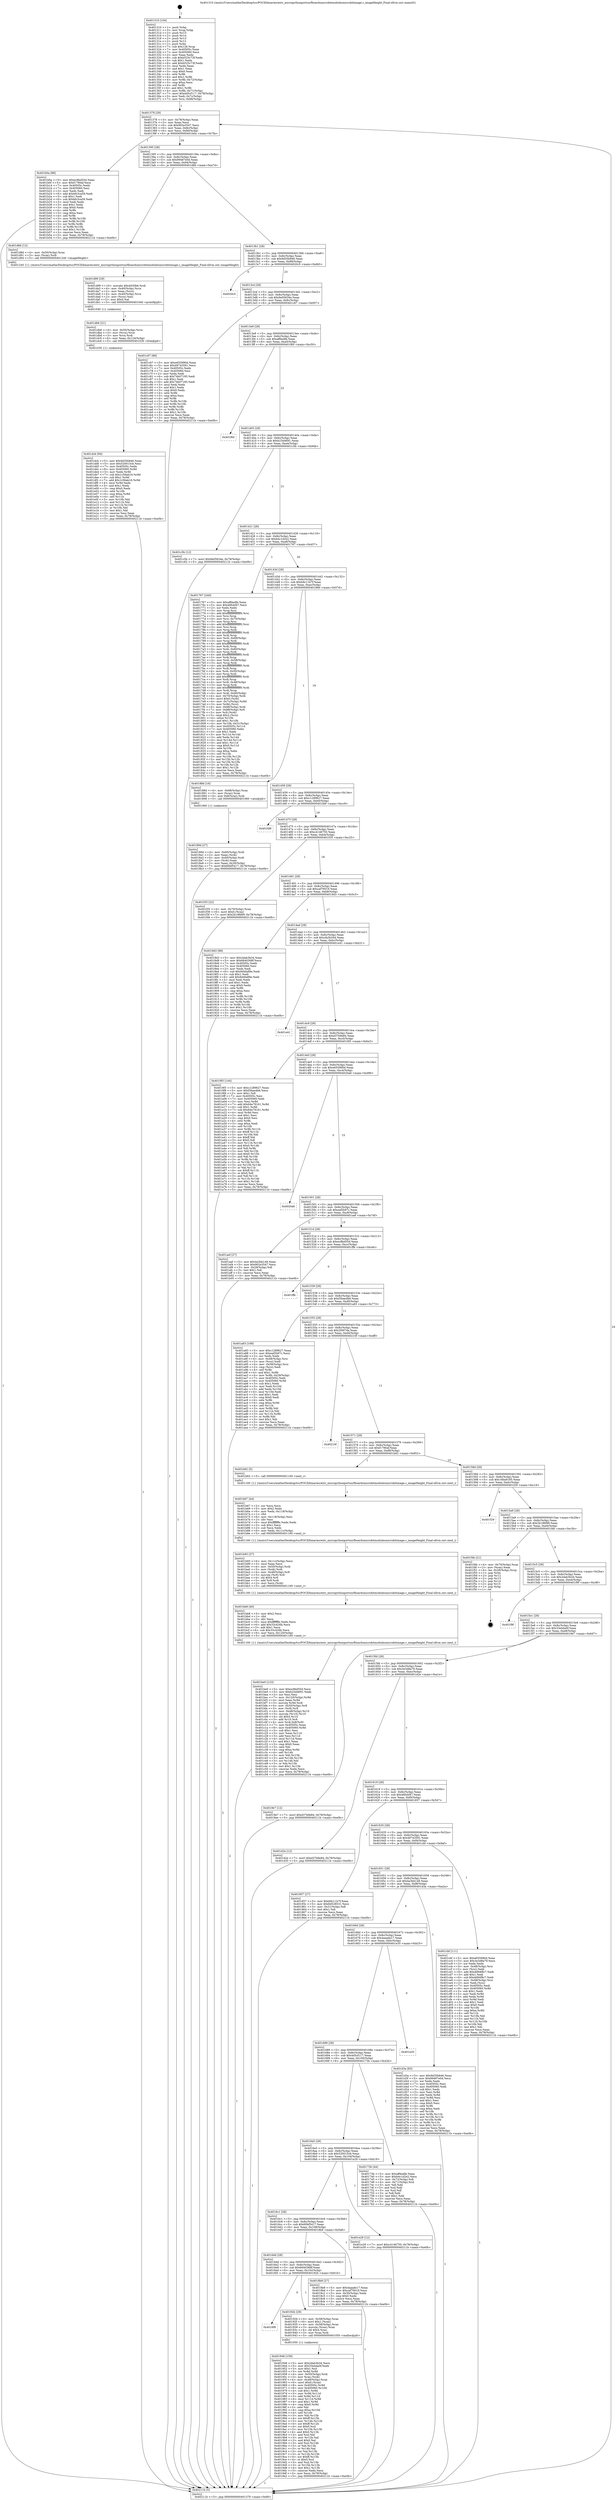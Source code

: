 digraph "0x401310" {
  label = "0x401310 (/mnt/c/Users/mathe/Desktop/tcc/POCII/binaries/extr_micropythonportsnrfboardsmicrobitmodulesmicrobitimage.c_imageHeight_Final-ollvm.out::main(0))"
  labelloc = "t"
  node[shape=record]

  Entry [label="",width=0.3,height=0.3,shape=circle,fillcolor=black,style=filled]
  "0x401378" [label="{
     0x401378 [29]\l
     | [instrs]\l
     &nbsp;&nbsp;0x401378 \<+3\>: mov -0x78(%rbp),%eax\l
     &nbsp;&nbsp;0x40137b \<+2\>: mov %eax,%ecx\l
     &nbsp;&nbsp;0x40137d \<+6\>: sub $0x902e3547,%ecx\l
     &nbsp;&nbsp;0x401383 \<+6\>: mov %eax,-0x8c(%rbp)\l
     &nbsp;&nbsp;0x401389 \<+6\>: mov %ecx,-0x90(%rbp)\l
     &nbsp;&nbsp;0x40138f \<+6\>: je 0000000000401b0a \<main+0x7fa\>\l
  }"]
  "0x401b0a" [label="{
     0x401b0a [88]\l
     | [instrs]\l
     &nbsp;&nbsp;0x401b0a \<+5\>: mov $0xec8bd55d,%eax\l
     &nbsp;&nbsp;0x401b0f \<+5\>: mov $0xf1790af,%ecx\l
     &nbsp;&nbsp;0x401b14 \<+7\>: mov 0x40505c,%edx\l
     &nbsp;&nbsp;0x401b1b \<+7\>: mov 0x405060,%esi\l
     &nbsp;&nbsp;0x401b22 \<+2\>: mov %edx,%edi\l
     &nbsp;&nbsp;0x401b24 \<+6\>: add $0xbfc3ca59,%edi\l
     &nbsp;&nbsp;0x401b2a \<+3\>: sub $0x1,%edi\l
     &nbsp;&nbsp;0x401b2d \<+6\>: sub $0xbfc3ca59,%edi\l
     &nbsp;&nbsp;0x401b33 \<+3\>: imul %edi,%edx\l
     &nbsp;&nbsp;0x401b36 \<+3\>: and $0x1,%edx\l
     &nbsp;&nbsp;0x401b39 \<+3\>: cmp $0x0,%edx\l
     &nbsp;&nbsp;0x401b3c \<+4\>: sete %r8b\l
     &nbsp;&nbsp;0x401b40 \<+3\>: cmp $0xa,%esi\l
     &nbsp;&nbsp;0x401b43 \<+4\>: setl %r9b\l
     &nbsp;&nbsp;0x401b47 \<+3\>: mov %r8b,%r10b\l
     &nbsp;&nbsp;0x401b4a \<+3\>: and %r9b,%r10b\l
     &nbsp;&nbsp;0x401b4d \<+3\>: xor %r9b,%r8b\l
     &nbsp;&nbsp;0x401b50 \<+3\>: or %r8b,%r10b\l
     &nbsp;&nbsp;0x401b53 \<+4\>: test $0x1,%r10b\l
     &nbsp;&nbsp;0x401b57 \<+3\>: cmovne %ecx,%eax\l
     &nbsp;&nbsp;0x401b5a \<+3\>: mov %eax,-0x78(%rbp)\l
     &nbsp;&nbsp;0x401b5d \<+5\>: jmp 000000000040211b \<main+0xe0b\>\l
  }"]
  "0x401395" [label="{
     0x401395 [28]\l
     | [instrs]\l
     &nbsp;&nbsp;0x401395 \<+5\>: jmp 000000000040139a \<main+0x8a\>\l
     &nbsp;&nbsp;0x40139a \<+6\>: mov -0x8c(%rbp),%eax\l
     &nbsp;&nbsp;0x4013a0 \<+5\>: sub $0x99487e0d,%eax\l
     &nbsp;&nbsp;0x4013a5 \<+6\>: mov %eax,-0x94(%rbp)\l
     &nbsp;&nbsp;0x4013ab \<+6\>: je 0000000000401d8d \<main+0xa7d\>\l
  }"]
  Exit [label="",width=0.3,height=0.3,shape=circle,fillcolor=black,style=filled,peripheries=2]
  "0x401d8d" [label="{
     0x401d8d [12]\l
     | [instrs]\l
     &nbsp;&nbsp;0x401d8d \<+4\>: mov -0x50(%rbp),%rax\l
     &nbsp;&nbsp;0x401d91 \<+3\>: mov (%rax),%rdi\l
     &nbsp;&nbsp;0x401d94 \<+5\>: call 0000000000401240 \<imageHeight\>\l
     | [calls]\l
     &nbsp;&nbsp;0x401240 \{1\} (/mnt/c/Users/mathe/Desktop/tcc/POCII/binaries/extr_micropythonportsnrfboardsmicrobitmodulesmicrobitimage.c_imageHeight_Final-ollvm.out::imageHeight)\l
  }"]
  "0x4013b1" [label="{
     0x4013b1 [28]\l
     | [instrs]\l
     &nbsp;&nbsp;0x4013b1 \<+5\>: jmp 00000000004013b6 \<main+0xa6\>\l
     &nbsp;&nbsp;0x4013b6 \<+6\>: mov -0x8c(%rbp),%eax\l
     &nbsp;&nbsp;0x4013bc \<+5\>: sub $0x9d35b846,%eax\l
     &nbsp;&nbsp;0x4013c1 \<+6\>: mov %eax,-0x98(%rbp)\l
     &nbsp;&nbsp;0x4013c7 \<+6\>: je 00000000004020c5 \<main+0xdb5\>\l
  }"]
  "0x401dcb" [label="{
     0x401dcb [94]\l
     | [instrs]\l
     &nbsp;&nbsp;0x401dcb \<+5\>: mov $0x9d35b846,%eax\l
     &nbsp;&nbsp;0x401dd0 \<+5\>: mov $0x520015cb,%esi\l
     &nbsp;&nbsp;0x401dd5 \<+7\>: mov 0x40505c,%edx\l
     &nbsp;&nbsp;0x401ddc \<+8\>: mov 0x405060,%r8d\l
     &nbsp;&nbsp;0x401de4 \<+3\>: mov %edx,%r9d\l
     &nbsp;&nbsp;0x401de7 \<+7\>: sub $0x1c56ab16,%r9d\l
     &nbsp;&nbsp;0x401dee \<+4\>: sub $0x1,%r9d\l
     &nbsp;&nbsp;0x401df2 \<+7\>: add $0x1c56ab16,%r9d\l
     &nbsp;&nbsp;0x401df9 \<+4\>: imul %r9d,%edx\l
     &nbsp;&nbsp;0x401dfd \<+3\>: and $0x1,%edx\l
     &nbsp;&nbsp;0x401e00 \<+3\>: cmp $0x0,%edx\l
     &nbsp;&nbsp;0x401e03 \<+4\>: sete %r10b\l
     &nbsp;&nbsp;0x401e07 \<+4\>: cmp $0xa,%r8d\l
     &nbsp;&nbsp;0x401e0b \<+4\>: setl %r11b\l
     &nbsp;&nbsp;0x401e0f \<+3\>: mov %r10b,%bl\l
     &nbsp;&nbsp;0x401e12 \<+3\>: and %r11b,%bl\l
     &nbsp;&nbsp;0x401e15 \<+3\>: xor %r11b,%r10b\l
     &nbsp;&nbsp;0x401e18 \<+3\>: or %r10b,%bl\l
     &nbsp;&nbsp;0x401e1b \<+3\>: test $0x1,%bl\l
     &nbsp;&nbsp;0x401e1e \<+3\>: cmovne %esi,%eax\l
     &nbsp;&nbsp;0x401e21 \<+3\>: mov %eax,-0x78(%rbp)\l
     &nbsp;&nbsp;0x401e24 \<+5\>: jmp 000000000040211b \<main+0xe0b\>\l
  }"]
  "0x4020c5" [label="{
     0x4020c5\l
  }", style=dashed]
  "0x4013cd" [label="{
     0x4013cd [28]\l
     | [instrs]\l
     &nbsp;&nbsp;0x4013cd \<+5\>: jmp 00000000004013d2 \<main+0xc2\>\l
     &nbsp;&nbsp;0x4013d2 \<+6\>: mov -0x8c(%rbp),%eax\l
     &nbsp;&nbsp;0x4013d8 \<+5\>: sub $0x9e05634e,%eax\l
     &nbsp;&nbsp;0x4013dd \<+6\>: mov %eax,-0x9c(%rbp)\l
     &nbsp;&nbsp;0x4013e3 \<+6\>: je 0000000000401c67 \<main+0x957\>\l
  }"]
  "0x401db6" [label="{
     0x401db6 [21]\l
     | [instrs]\l
     &nbsp;&nbsp;0x401db6 \<+4\>: mov -0x50(%rbp),%rcx\l
     &nbsp;&nbsp;0x401dba \<+3\>: mov (%rcx),%rcx\l
     &nbsp;&nbsp;0x401dbd \<+3\>: mov %rcx,%rdi\l
     &nbsp;&nbsp;0x401dc0 \<+6\>: mov %eax,-0x124(%rbp)\l
     &nbsp;&nbsp;0x401dc6 \<+5\>: call 0000000000401030 \<free@plt\>\l
     | [calls]\l
     &nbsp;&nbsp;0x401030 \{1\} (unknown)\l
  }"]
  "0x401c67" [label="{
     0x401c67 [88]\l
     | [instrs]\l
     &nbsp;&nbsp;0x401c67 \<+5\>: mov $0xe655990d,%eax\l
     &nbsp;&nbsp;0x401c6c \<+5\>: mov $0x49743591,%ecx\l
     &nbsp;&nbsp;0x401c71 \<+7\>: mov 0x40505c,%edx\l
     &nbsp;&nbsp;0x401c78 \<+7\>: mov 0x405060,%esi\l
     &nbsp;&nbsp;0x401c7f \<+2\>: mov %edx,%edi\l
     &nbsp;&nbsp;0x401c81 \<+6\>: sub $0x74b07185,%edi\l
     &nbsp;&nbsp;0x401c87 \<+3\>: sub $0x1,%edi\l
     &nbsp;&nbsp;0x401c8a \<+6\>: add $0x74b07185,%edi\l
     &nbsp;&nbsp;0x401c90 \<+3\>: imul %edi,%edx\l
     &nbsp;&nbsp;0x401c93 \<+3\>: and $0x1,%edx\l
     &nbsp;&nbsp;0x401c96 \<+3\>: cmp $0x0,%edx\l
     &nbsp;&nbsp;0x401c99 \<+4\>: sete %r8b\l
     &nbsp;&nbsp;0x401c9d \<+3\>: cmp $0xa,%esi\l
     &nbsp;&nbsp;0x401ca0 \<+4\>: setl %r9b\l
     &nbsp;&nbsp;0x401ca4 \<+3\>: mov %r8b,%r10b\l
     &nbsp;&nbsp;0x401ca7 \<+3\>: and %r9b,%r10b\l
     &nbsp;&nbsp;0x401caa \<+3\>: xor %r9b,%r8b\l
     &nbsp;&nbsp;0x401cad \<+3\>: or %r8b,%r10b\l
     &nbsp;&nbsp;0x401cb0 \<+4\>: test $0x1,%r10b\l
     &nbsp;&nbsp;0x401cb4 \<+3\>: cmovne %ecx,%eax\l
     &nbsp;&nbsp;0x401cb7 \<+3\>: mov %eax,-0x78(%rbp)\l
     &nbsp;&nbsp;0x401cba \<+5\>: jmp 000000000040211b \<main+0xe0b\>\l
  }"]
  "0x4013e9" [label="{
     0x4013e9 [28]\l
     | [instrs]\l
     &nbsp;&nbsp;0x4013e9 \<+5\>: jmp 00000000004013ee \<main+0xde\>\l
     &nbsp;&nbsp;0x4013ee \<+6\>: mov -0x8c(%rbp),%eax\l
     &nbsp;&nbsp;0x4013f4 \<+5\>: sub $0xaff4edfe,%eax\l
     &nbsp;&nbsp;0x4013f9 \<+6\>: mov %eax,-0xa0(%rbp)\l
     &nbsp;&nbsp;0x4013ff \<+6\>: je 0000000000401f60 \<main+0xc50\>\l
  }"]
  "0x401d99" [label="{
     0x401d99 [29]\l
     | [instrs]\l
     &nbsp;&nbsp;0x401d99 \<+10\>: movabs $0x4030b6,%rdi\l
     &nbsp;&nbsp;0x401da3 \<+4\>: mov -0x40(%rbp),%rcx\l
     &nbsp;&nbsp;0x401da7 \<+2\>: mov %eax,(%rcx)\l
     &nbsp;&nbsp;0x401da9 \<+4\>: mov -0x40(%rbp),%rcx\l
     &nbsp;&nbsp;0x401dad \<+2\>: mov (%rcx),%esi\l
     &nbsp;&nbsp;0x401daf \<+2\>: mov $0x0,%al\l
     &nbsp;&nbsp;0x401db1 \<+5\>: call 0000000000401040 \<printf@plt\>\l
     | [calls]\l
     &nbsp;&nbsp;0x401040 \{1\} (unknown)\l
  }"]
  "0x401f60" [label="{
     0x401f60\l
  }", style=dashed]
  "0x401405" [label="{
     0x401405 [28]\l
     | [instrs]\l
     &nbsp;&nbsp;0x401405 \<+5\>: jmp 000000000040140a \<main+0xfa\>\l
     &nbsp;&nbsp;0x40140a \<+6\>: mov -0x8c(%rbp),%eax\l
     &nbsp;&nbsp;0x401410 \<+5\>: sub $0xb23d4691,%eax\l
     &nbsp;&nbsp;0x401415 \<+6\>: mov %eax,-0xa4(%rbp)\l
     &nbsp;&nbsp;0x40141b \<+6\>: je 0000000000401c5b \<main+0x94b\>\l
  }"]
  "0x401be0" [label="{
     0x401be0 [123]\l
     | [instrs]\l
     &nbsp;&nbsp;0x401be0 \<+5\>: mov $0xec8bd55d,%ecx\l
     &nbsp;&nbsp;0x401be5 \<+5\>: mov $0xb23d4691,%edx\l
     &nbsp;&nbsp;0x401bea \<+2\>: xor %esi,%esi\l
     &nbsp;&nbsp;0x401bec \<+7\>: mov -0x120(%rbp),%r9d\l
     &nbsp;&nbsp;0x401bf3 \<+4\>: imul %eax,%r9d\l
     &nbsp;&nbsp;0x401bf7 \<+3\>: movslq %r9d,%rdi\l
     &nbsp;&nbsp;0x401bfa \<+4\>: mov -0x50(%rbp),%r8\l
     &nbsp;&nbsp;0x401bfe \<+3\>: mov (%r8),%r8\l
     &nbsp;&nbsp;0x401c01 \<+4\>: mov -0x48(%rbp),%r10\l
     &nbsp;&nbsp;0x401c05 \<+3\>: movslq (%r10),%r10\l
     &nbsp;&nbsp;0x401c08 \<+4\>: shl $0x4,%r10\l
     &nbsp;&nbsp;0x401c0c \<+3\>: add %r10,%r8\l
     &nbsp;&nbsp;0x401c0f \<+4\>: mov %rdi,0x8(%r8)\l
     &nbsp;&nbsp;0x401c13 \<+7\>: mov 0x40505c,%eax\l
     &nbsp;&nbsp;0x401c1a \<+8\>: mov 0x405060,%r9d\l
     &nbsp;&nbsp;0x401c22 \<+3\>: sub $0x1,%esi\l
     &nbsp;&nbsp;0x401c25 \<+3\>: mov %eax,%r11d\l
     &nbsp;&nbsp;0x401c28 \<+3\>: add %esi,%r11d\l
     &nbsp;&nbsp;0x401c2b \<+4\>: imul %r11d,%eax\l
     &nbsp;&nbsp;0x401c2f \<+3\>: and $0x1,%eax\l
     &nbsp;&nbsp;0x401c32 \<+3\>: cmp $0x0,%eax\l
     &nbsp;&nbsp;0x401c35 \<+3\>: sete %bl\l
     &nbsp;&nbsp;0x401c38 \<+4\>: cmp $0xa,%r9d\l
     &nbsp;&nbsp;0x401c3c \<+4\>: setl %r14b\l
     &nbsp;&nbsp;0x401c40 \<+3\>: mov %bl,%r15b\l
     &nbsp;&nbsp;0x401c43 \<+3\>: and %r14b,%r15b\l
     &nbsp;&nbsp;0x401c46 \<+3\>: xor %r14b,%bl\l
     &nbsp;&nbsp;0x401c49 \<+3\>: or %bl,%r15b\l
     &nbsp;&nbsp;0x401c4c \<+4\>: test $0x1,%r15b\l
     &nbsp;&nbsp;0x401c50 \<+3\>: cmovne %edx,%ecx\l
     &nbsp;&nbsp;0x401c53 \<+3\>: mov %ecx,-0x78(%rbp)\l
     &nbsp;&nbsp;0x401c56 \<+5\>: jmp 000000000040211b \<main+0xe0b\>\l
  }"]
  "0x401c5b" [label="{
     0x401c5b [12]\l
     | [instrs]\l
     &nbsp;&nbsp;0x401c5b \<+7\>: movl $0x9e05634e,-0x78(%rbp)\l
     &nbsp;&nbsp;0x401c62 \<+5\>: jmp 000000000040211b \<main+0xe0b\>\l
  }"]
  "0x401421" [label="{
     0x401421 [28]\l
     | [instrs]\l
     &nbsp;&nbsp;0x401421 \<+5\>: jmp 0000000000401426 \<main+0x116\>\l
     &nbsp;&nbsp;0x401426 \<+6\>: mov -0x8c(%rbp),%eax\l
     &nbsp;&nbsp;0x40142c \<+5\>: sub $0xb4c1d2e2,%eax\l
     &nbsp;&nbsp;0x401431 \<+6\>: mov %eax,-0xa8(%rbp)\l
     &nbsp;&nbsp;0x401437 \<+6\>: je 0000000000401767 \<main+0x457\>\l
  }"]
  "0x401bb8" [label="{
     0x401bb8 [40]\l
     | [instrs]\l
     &nbsp;&nbsp;0x401bb8 \<+5\>: mov $0x2,%ecx\l
     &nbsp;&nbsp;0x401bbd \<+1\>: cltd\l
     &nbsp;&nbsp;0x401bbe \<+2\>: idiv %ecx\l
     &nbsp;&nbsp;0x401bc0 \<+6\>: imul $0xfffffffe,%edx,%ecx\l
     &nbsp;&nbsp;0x401bc6 \<+6\>: add $0x33c426b,%ecx\l
     &nbsp;&nbsp;0x401bcc \<+3\>: add $0x1,%ecx\l
     &nbsp;&nbsp;0x401bcf \<+6\>: sub $0x33c426b,%ecx\l
     &nbsp;&nbsp;0x401bd5 \<+6\>: mov %ecx,-0x120(%rbp)\l
     &nbsp;&nbsp;0x401bdb \<+5\>: call 0000000000401160 \<next_i\>\l
     | [calls]\l
     &nbsp;&nbsp;0x401160 \{1\} (/mnt/c/Users/mathe/Desktop/tcc/POCII/binaries/extr_micropythonportsnrfboardsmicrobitmodulesmicrobitimage.c_imageHeight_Final-ollvm.out::next_i)\l
  }"]
  "0x401767" [label="{
     0x401767 [240]\l
     | [instrs]\l
     &nbsp;&nbsp;0x401767 \<+5\>: mov $0xaff4edfe,%eax\l
     &nbsp;&nbsp;0x40176c \<+5\>: mov $0x46fcbf47,%ecx\l
     &nbsp;&nbsp;0x401771 \<+2\>: xor %edx,%edx\l
     &nbsp;&nbsp;0x401773 \<+3\>: mov %rsp,%rsi\l
     &nbsp;&nbsp;0x401776 \<+4\>: add $0xfffffffffffffff0,%rsi\l
     &nbsp;&nbsp;0x40177a \<+3\>: mov %rsi,%rsp\l
     &nbsp;&nbsp;0x40177d \<+4\>: mov %rsi,-0x70(%rbp)\l
     &nbsp;&nbsp;0x401781 \<+3\>: mov %rsp,%rsi\l
     &nbsp;&nbsp;0x401784 \<+4\>: add $0xfffffffffffffff0,%rsi\l
     &nbsp;&nbsp;0x401788 \<+3\>: mov %rsi,%rsp\l
     &nbsp;&nbsp;0x40178b \<+3\>: mov %rsp,%rdi\l
     &nbsp;&nbsp;0x40178e \<+4\>: add $0xfffffffffffffff0,%rdi\l
     &nbsp;&nbsp;0x401792 \<+3\>: mov %rdi,%rsp\l
     &nbsp;&nbsp;0x401795 \<+4\>: mov %rdi,-0x68(%rbp)\l
     &nbsp;&nbsp;0x401799 \<+3\>: mov %rsp,%rdi\l
     &nbsp;&nbsp;0x40179c \<+4\>: add $0xfffffffffffffff0,%rdi\l
     &nbsp;&nbsp;0x4017a0 \<+3\>: mov %rdi,%rsp\l
     &nbsp;&nbsp;0x4017a3 \<+4\>: mov %rdi,-0x60(%rbp)\l
     &nbsp;&nbsp;0x4017a7 \<+3\>: mov %rsp,%rdi\l
     &nbsp;&nbsp;0x4017aa \<+4\>: add $0xfffffffffffffff0,%rdi\l
     &nbsp;&nbsp;0x4017ae \<+3\>: mov %rdi,%rsp\l
     &nbsp;&nbsp;0x4017b1 \<+4\>: mov %rdi,-0x58(%rbp)\l
     &nbsp;&nbsp;0x4017b5 \<+3\>: mov %rsp,%rdi\l
     &nbsp;&nbsp;0x4017b8 \<+4\>: add $0xfffffffffffffff0,%rdi\l
     &nbsp;&nbsp;0x4017bc \<+3\>: mov %rdi,%rsp\l
     &nbsp;&nbsp;0x4017bf \<+4\>: mov %rdi,-0x50(%rbp)\l
     &nbsp;&nbsp;0x4017c3 \<+3\>: mov %rsp,%rdi\l
     &nbsp;&nbsp;0x4017c6 \<+4\>: add $0xfffffffffffffff0,%rdi\l
     &nbsp;&nbsp;0x4017ca \<+3\>: mov %rdi,%rsp\l
     &nbsp;&nbsp;0x4017cd \<+4\>: mov %rdi,-0x48(%rbp)\l
     &nbsp;&nbsp;0x4017d1 \<+3\>: mov %rsp,%rdi\l
     &nbsp;&nbsp;0x4017d4 \<+4\>: add $0xfffffffffffffff0,%rdi\l
     &nbsp;&nbsp;0x4017d8 \<+3\>: mov %rdi,%rsp\l
     &nbsp;&nbsp;0x4017db \<+4\>: mov %rdi,-0x40(%rbp)\l
     &nbsp;&nbsp;0x4017df \<+4\>: mov -0x70(%rbp),%rdi\l
     &nbsp;&nbsp;0x4017e3 \<+6\>: movl $0x0,(%rdi)\l
     &nbsp;&nbsp;0x4017e9 \<+4\>: mov -0x7c(%rbp),%r8d\l
     &nbsp;&nbsp;0x4017ed \<+3\>: mov %r8d,(%rsi)\l
     &nbsp;&nbsp;0x4017f0 \<+4\>: mov -0x68(%rbp),%rdi\l
     &nbsp;&nbsp;0x4017f4 \<+7\>: mov -0x88(%rbp),%r9\l
     &nbsp;&nbsp;0x4017fb \<+3\>: mov %r9,(%rdi)\l
     &nbsp;&nbsp;0x4017fe \<+3\>: cmpl $0x2,(%rsi)\l
     &nbsp;&nbsp;0x401801 \<+4\>: setne %r10b\l
     &nbsp;&nbsp;0x401805 \<+4\>: and $0x1,%r10b\l
     &nbsp;&nbsp;0x401809 \<+4\>: mov %r10b,-0x31(%rbp)\l
     &nbsp;&nbsp;0x40180d \<+8\>: mov 0x40505c,%r11d\l
     &nbsp;&nbsp;0x401815 \<+7\>: mov 0x405060,%ebx\l
     &nbsp;&nbsp;0x40181c \<+3\>: sub $0x1,%edx\l
     &nbsp;&nbsp;0x40181f \<+3\>: mov %r11d,%r14d\l
     &nbsp;&nbsp;0x401822 \<+3\>: add %edx,%r14d\l
     &nbsp;&nbsp;0x401825 \<+4\>: imul %r14d,%r11d\l
     &nbsp;&nbsp;0x401829 \<+4\>: and $0x1,%r11d\l
     &nbsp;&nbsp;0x40182d \<+4\>: cmp $0x0,%r11d\l
     &nbsp;&nbsp;0x401831 \<+4\>: sete %r10b\l
     &nbsp;&nbsp;0x401835 \<+3\>: cmp $0xa,%ebx\l
     &nbsp;&nbsp;0x401838 \<+4\>: setl %r15b\l
     &nbsp;&nbsp;0x40183c \<+3\>: mov %r10b,%r12b\l
     &nbsp;&nbsp;0x40183f \<+3\>: and %r15b,%r12b\l
     &nbsp;&nbsp;0x401842 \<+3\>: xor %r15b,%r10b\l
     &nbsp;&nbsp;0x401845 \<+3\>: or %r10b,%r12b\l
     &nbsp;&nbsp;0x401848 \<+4\>: test $0x1,%r12b\l
     &nbsp;&nbsp;0x40184c \<+3\>: cmovne %ecx,%eax\l
     &nbsp;&nbsp;0x40184f \<+3\>: mov %eax,-0x78(%rbp)\l
     &nbsp;&nbsp;0x401852 \<+5\>: jmp 000000000040211b \<main+0xe0b\>\l
  }"]
  "0x40143d" [label="{
     0x40143d [28]\l
     | [instrs]\l
     &nbsp;&nbsp;0x40143d \<+5\>: jmp 0000000000401442 \<main+0x132\>\l
     &nbsp;&nbsp;0x401442 \<+6\>: mov -0x8c(%rbp),%eax\l
     &nbsp;&nbsp;0x401448 \<+5\>: sub $0xb9c11b7f,%eax\l
     &nbsp;&nbsp;0x40144d \<+6\>: mov %eax,-0xac(%rbp)\l
     &nbsp;&nbsp;0x401453 \<+6\>: je 000000000040188d \<main+0x57d\>\l
  }"]
  "0x401b93" [label="{
     0x401b93 [37]\l
     | [instrs]\l
     &nbsp;&nbsp;0x401b93 \<+6\>: mov -0x11c(%rbp),%ecx\l
     &nbsp;&nbsp;0x401b99 \<+3\>: imul %eax,%ecx\l
     &nbsp;&nbsp;0x401b9c \<+4\>: mov -0x50(%rbp),%rdi\l
     &nbsp;&nbsp;0x401ba0 \<+3\>: mov (%rdi),%rdi\l
     &nbsp;&nbsp;0x401ba3 \<+4\>: mov -0x48(%rbp),%r8\l
     &nbsp;&nbsp;0x401ba7 \<+3\>: movslq (%r8),%r8\l
     &nbsp;&nbsp;0x401baa \<+4\>: shl $0x4,%r8\l
     &nbsp;&nbsp;0x401bae \<+3\>: add %r8,%rdi\l
     &nbsp;&nbsp;0x401bb1 \<+2\>: mov %ecx,(%rdi)\l
     &nbsp;&nbsp;0x401bb3 \<+5\>: call 0000000000401160 \<next_i\>\l
     | [calls]\l
     &nbsp;&nbsp;0x401160 \{1\} (/mnt/c/Users/mathe/Desktop/tcc/POCII/binaries/extr_micropythonportsnrfboardsmicrobitmodulesmicrobitimage.c_imageHeight_Final-ollvm.out::next_i)\l
  }"]
  "0x40188d" [label="{
     0x40188d [16]\l
     | [instrs]\l
     &nbsp;&nbsp;0x40188d \<+4\>: mov -0x68(%rbp),%rax\l
     &nbsp;&nbsp;0x401891 \<+3\>: mov (%rax),%rax\l
     &nbsp;&nbsp;0x401894 \<+4\>: mov 0x8(%rax),%rdi\l
     &nbsp;&nbsp;0x401898 \<+5\>: call 0000000000401060 \<atoi@plt\>\l
     | [calls]\l
     &nbsp;&nbsp;0x401060 \{1\} (unknown)\l
  }"]
  "0x401459" [label="{
     0x401459 [28]\l
     | [instrs]\l
     &nbsp;&nbsp;0x401459 \<+5\>: jmp 000000000040145e \<main+0x14e\>\l
     &nbsp;&nbsp;0x40145e \<+6\>: mov -0x8c(%rbp),%eax\l
     &nbsp;&nbsp;0x401464 \<+5\>: sub $0xc1289627,%eax\l
     &nbsp;&nbsp;0x401469 \<+6\>: mov %eax,-0xb0(%rbp)\l
     &nbsp;&nbsp;0x40146f \<+6\>: je 0000000000401fd9 \<main+0xcc9\>\l
  }"]
  "0x401b67" [label="{
     0x401b67 [44]\l
     | [instrs]\l
     &nbsp;&nbsp;0x401b67 \<+2\>: xor %ecx,%ecx\l
     &nbsp;&nbsp;0x401b69 \<+5\>: mov $0x2,%edx\l
     &nbsp;&nbsp;0x401b6e \<+6\>: mov %edx,-0x118(%rbp)\l
     &nbsp;&nbsp;0x401b74 \<+1\>: cltd\l
     &nbsp;&nbsp;0x401b75 \<+6\>: mov -0x118(%rbp),%esi\l
     &nbsp;&nbsp;0x401b7b \<+2\>: idiv %esi\l
     &nbsp;&nbsp;0x401b7d \<+6\>: imul $0xfffffffe,%edx,%edx\l
     &nbsp;&nbsp;0x401b83 \<+3\>: sub $0x1,%ecx\l
     &nbsp;&nbsp;0x401b86 \<+2\>: sub %ecx,%edx\l
     &nbsp;&nbsp;0x401b88 \<+6\>: mov %edx,-0x11c(%rbp)\l
     &nbsp;&nbsp;0x401b8e \<+5\>: call 0000000000401160 \<next_i\>\l
     | [calls]\l
     &nbsp;&nbsp;0x401160 \{1\} (/mnt/c/Users/mathe/Desktop/tcc/POCII/binaries/extr_micropythonportsnrfboardsmicrobitmodulesmicrobitimage.c_imageHeight_Final-ollvm.out::next_i)\l
  }"]
  "0x401fd9" [label="{
     0x401fd9\l
  }", style=dashed]
  "0x401475" [label="{
     0x401475 [28]\l
     | [instrs]\l
     &nbsp;&nbsp;0x401475 \<+5\>: jmp 000000000040147a \<main+0x16a\>\l
     &nbsp;&nbsp;0x40147a \<+6\>: mov -0x8c(%rbp),%eax\l
     &nbsp;&nbsp;0x401480 \<+5\>: sub $0xc4146750,%eax\l
     &nbsp;&nbsp;0x401485 \<+6\>: mov %eax,-0xb4(%rbp)\l
     &nbsp;&nbsp;0x40148b \<+6\>: je 0000000000401f35 \<main+0xc25\>\l
  }"]
  "0x401948" [label="{
     0x401948 [159]\l
     | [instrs]\l
     &nbsp;&nbsp;0x401948 \<+5\>: mov $0x2dab3b34,%ecx\l
     &nbsp;&nbsp;0x40194d \<+5\>: mov $0x33e4da0f,%edx\l
     &nbsp;&nbsp;0x401952 \<+3\>: mov $0x1,%sil\l
     &nbsp;&nbsp;0x401955 \<+3\>: xor %r8d,%r8d\l
     &nbsp;&nbsp;0x401958 \<+4\>: mov -0x50(%rbp),%rdi\l
     &nbsp;&nbsp;0x40195c \<+3\>: mov %rax,(%rdi)\l
     &nbsp;&nbsp;0x40195f \<+4\>: mov -0x48(%rbp),%rax\l
     &nbsp;&nbsp;0x401963 \<+6\>: movl $0x0,(%rax)\l
     &nbsp;&nbsp;0x401969 \<+8\>: mov 0x40505c,%r9d\l
     &nbsp;&nbsp;0x401971 \<+8\>: mov 0x405060,%r10d\l
     &nbsp;&nbsp;0x401979 \<+4\>: sub $0x1,%r8d\l
     &nbsp;&nbsp;0x40197d \<+3\>: mov %r9d,%r11d\l
     &nbsp;&nbsp;0x401980 \<+3\>: add %r8d,%r11d\l
     &nbsp;&nbsp;0x401983 \<+4\>: imul %r11d,%r9d\l
     &nbsp;&nbsp;0x401987 \<+4\>: and $0x1,%r9d\l
     &nbsp;&nbsp;0x40198b \<+4\>: cmp $0x0,%r9d\l
     &nbsp;&nbsp;0x40198f \<+3\>: sete %bl\l
     &nbsp;&nbsp;0x401992 \<+4\>: cmp $0xa,%r10d\l
     &nbsp;&nbsp;0x401996 \<+4\>: setl %r14b\l
     &nbsp;&nbsp;0x40199a \<+3\>: mov %bl,%r15b\l
     &nbsp;&nbsp;0x40199d \<+4\>: xor $0xff,%r15b\l
     &nbsp;&nbsp;0x4019a1 \<+3\>: mov %r14b,%r12b\l
     &nbsp;&nbsp;0x4019a4 \<+4\>: xor $0xff,%r12b\l
     &nbsp;&nbsp;0x4019a8 \<+4\>: xor $0x0,%sil\l
     &nbsp;&nbsp;0x4019ac \<+3\>: mov %r15b,%r13b\l
     &nbsp;&nbsp;0x4019af \<+4\>: and $0x0,%r13b\l
     &nbsp;&nbsp;0x4019b3 \<+3\>: and %sil,%bl\l
     &nbsp;&nbsp;0x4019b6 \<+3\>: mov %r12b,%al\l
     &nbsp;&nbsp;0x4019b9 \<+2\>: and $0x0,%al\l
     &nbsp;&nbsp;0x4019bb \<+3\>: and %sil,%r14b\l
     &nbsp;&nbsp;0x4019be \<+3\>: or %bl,%r13b\l
     &nbsp;&nbsp;0x4019c1 \<+3\>: or %r14b,%al\l
     &nbsp;&nbsp;0x4019c4 \<+3\>: xor %al,%r13b\l
     &nbsp;&nbsp;0x4019c7 \<+3\>: or %r12b,%r15b\l
     &nbsp;&nbsp;0x4019ca \<+4\>: xor $0xff,%r15b\l
     &nbsp;&nbsp;0x4019ce \<+4\>: or $0x0,%sil\l
     &nbsp;&nbsp;0x4019d2 \<+3\>: and %sil,%r15b\l
     &nbsp;&nbsp;0x4019d5 \<+3\>: or %r15b,%r13b\l
     &nbsp;&nbsp;0x4019d8 \<+4\>: test $0x1,%r13b\l
     &nbsp;&nbsp;0x4019dc \<+3\>: cmovne %edx,%ecx\l
     &nbsp;&nbsp;0x4019df \<+3\>: mov %ecx,-0x78(%rbp)\l
     &nbsp;&nbsp;0x4019e2 \<+5\>: jmp 000000000040211b \<main+0xe0b\>\l
  }"]
  "0x401f35" [label="{
     0x401f35 [22]\l
     | [instrs]\l
     &nbsp;&nbsp;0x401f35 \<+4\>: mov -0x70(%rbp),%rax\l
     &nbsp;&nbsp;0x401f39 \<+6\>: movl $0x0,(%rax)\l
     &nbsp;&nbsp;0x401f3f \<+7\>: movl $0x2b19fd99,-0x78(%rbp)\l
     &nbsp;&nbsp;0x401f46 \<+5\>: jmp 000000000040211b \<main+0xe0b\>\l
  }"]
  "0x401491" [label="{
     0x401491 [28]\l
     | [instrs]\l
     &nbsp;&nbsp;0x401491 \<+5\>: jmp 0000000000401496 \<main+0x186\>\l
     &nbsp;&nbsp;0x401496 \<+6\>: mov -0x8c(%rbp),%eax\l
     &nbsp;&nbsp;0x40149c \<+5\>: sub $0xcaf76019,%eax\l
     &nbsp;&nbsp;0x4014a1 \<+6\>: mov %eax,-0xb8(%rbp)\l
     &nbsp;&nbsp;0x4014a7 \<+6\>: je 00000000004018d3 \<main+0x5c3\>\l
  }"]
  "0x4016f9" [label="{
     0x4016f9\l
  }", style=dashed]
  "0x4018d3" [label="{
     0x4018d3 [88]\l
     | [instrs]\l
     &nbsp;&nbsp;0x4018d3 \<+5\>: mov $0x2dab3b34,%eax\l
     &nbsp;&nbsp;0x4018d8 \<+5\>: mov $0x6640368f,%ecx\l
     &nbsp;&nbsp;0x4018dd \<+7\>: mov 0x40505c,%edx\l
     &nbsp;&nbsp;0x4018e4 \<+7\>: mov 0x405060,%esi\l
     &nbsp;&nbsp;0x4018eb \<+2\>: mov %edx,%edi\l
     &nbsp;&nbsp;0x4018ed \<+6\>: sub $0x9d4fa89e,%edi\l
     &nbsp;&nbsp;0x4018f3 \<+3\>: sub $0x1,%edi\l
     &nbsp;&nbsp;0x4018f6 \<+6\>: add $0x9d4fa89e,%edi\l
     &nbsp;&nbsp;0x4018fc \<+3\>: imul %edi,%edx\l
     &nbsp;&nbsp;0x4018ff \<+3\>: and $0x1,%edx\l
     &nbsp;&nbsp;0x401902 \<+3\>: cmp $0x0,%edx\l
     &nbsp;&nbsp;0x401905 \<+4\>: sete %r8b\l
     &nbsp;&nbsp;0x401909 \<+3\>: cmp $0xa,%esi\l
     &nbsp;&nbsp;0x40190c \<+4\>: setl %r9b\l
     &nbsp;&nbsp;0x401910 \<+3\>: mov %r8b,%r10b\l
     &nbsp;&nbsp;0x401913 \<+3\>: and %r9b,%r10b\l
     &nbsp;&nbsp;0x401916 \<+3\>: xor %r9b,%r8b\l
     &nbsp;&nbsp;0x401919 \<+3\>: or %r8b,%r10b\l
     &nbsp;&nbsp;0x40191c \<+4\>: test $0x1,%r10b\l
     &nbsp;&nbsp;0x401920 \<+3\>: cmovne %ecx,%eax\l
     &nbsp;&nbsp;0x401923 \<+3\>: mov %eax,-0x78(%rbp)\l
     &nbsp;&nbsp;0x401926 \<+5\>: jmp 000000000040211b \<main+0xe0b\>\l
  }"]
  "0x4014ad" [label="{
     0x4014ad [28]\l
     | [instrs]\l
     &nbsp;&nbsp;0x4014ad \<+5\>: jmp 00000000004014b2 \<main+0x1a2\>\l
     &nbsp;&nbsp;0x4014b2 \<+6\>: mov -0x8c(%rbp),%eax\l
     &nbsp;&nbsp;0x4014b8 \<+5\>: sub $0xcfa3b344,%eax\l
     &nbsp;&nbsp;0x4014bd \<+6\>: mov %eax,-0xbc(%rbp)\l
     &nbsp;&nbsp;0x4014c3 \<+6\>: je 0000000000401e41 \<main+0xb31\>\l
  }"]
  "0x40192b" [label="{
     0x40192b [29]\l
     | [instrs]\l
     &nbsp;&nbsp;0x40192b \<+4\>: mov -0x58(%rbp),%rax\l
     &nbsp;&nbsp;0x40192f \<+6\>: movl $0x1,(%rax)\l
     &nbsp;&nbsp;0x401935 \<+4\>: mov -0x58(%rbp),%rax\l
     &nbsp;&nbsp;0x401939 \<+3\>: movslq (%rax),%rax\l
     &nbsp;&nbsp;0x40193c \<+4\>: shl $0x4,%rax\l
     &nbsp;&nbsp;0x401940 \<+3\>: mov %rax,%rdi\l
     &nbsp;&nbsp;0x401943 \<+5\>: call 0000000000401050 \<malloc@plt\>\l
     | [calls]\l
     &nbsp;&nbsp;0x401050 \{1\} (unknown)\l
  }"]
  "0x401e41" [label="{
     0x401e41\l
  }", style=dashed]
  "0x4014c9" [label="{
     0x4014c9 [28]\l
     | [instrs]\l
     &nbsp;&nbsp;0x4014c9 \<+5\>: jmp 00000000004014ce \<main+0x1be\>\l
     &nbsp;&nbsp;0x4014ce \<+6\>: mov -0x8c(%rbp),%eax\l
     &nbsp;&nbsp;0x4014d4 \<+5\>: sub $0xd37b9e84,%eax\l
     &nbsp;&nbsp;0x4014d9 \<+6\>: mov %eax,-0xc0(%rbp)\l
     &nbsp;&nbsp;0x4014df \<+6\>: je 00000000004019f3 \<main+0x6e3\>\l
  }"]
  "0x4016dd" [label="{
     0x4016dd [28]\l
     | [instrs]\l
     &nbsp;&nbsp;0x4016dd \<+5\>: jmp 00000000004016e2 \<main+0x3d2\>\l
     &nbsp;&nbsp;0x4016e2 \<+6\>: mov -0x8c(%rbp),%eax\l
     &nbsp;&nbsp;0x4016e8 \<+5\>: sub $0x6640368f,%eax\l
     &nbsp;&nbsp;0x4016ed \<+6\>: mov %eax,-0x10c(%rbp)\l
     &nbsp;&nbsp;0x4016f3 \<+6\>: je 000000000040192b \<main+0x61b\>\l
  }"]
  "0x4019f3" [label="{
     0x4019f3 [144]\l
     | [instrs]\l
     &nbsp;&nbsp;0x4019f3 \<+5\>: mov $0xc1289627,%eax\l
     &nbsp;&nbsp;0x4019f8 \<+5\>: mov $0xf3bae4b6,%ecx\l
     &nbsp;&nbsp;0x4019fd \<+2\>: mov $0x1,%dl\l
     &nbsp;&nbsp;0x4019ff \<+7\>: mov 0x40505c,%esi\l
     &nbsp;&nbsp;0x401a06 \<+7\>: mov 0x405060,%edi\l
     &nbsp;&nbsp;0x401a0d \<+3\>: mov %esi,%r8d\l
     &nbsp;&nbsp;0x401a10 \<+7\>: add $0x64e78161,%r8d\l
     &nbsp;&nbsp;0x401a17 \<+4\>: sub $0x1,%r8d\l
     &nbsp;&nbsp;0x401a1b \<+7\>: sub $0x64e78161,%r8d\l
     &nbsp;&nbsp;0x401a22 \<+4\>: imul %r8d,%esi\l
     &nbsp;&nbsp;0x401a26 \<+3\>: and $0x1,%esi\l
     &nbsp;&nbsp;0x401a29 \<+3\>: cmp $0x0,%esi\l
     &nbsp;&nbsp;0x401a2c \<+4\>: sete %r9b\l
     &nbsp;&nbsp;0x401a30 \<+3\>: cmp $0xa,%edi\l
     &nbsp;&nbsp;0x401a33 \<+4\>: setl %r10b\l
     &nbsp;&nbsp;0x401a37 \<+3\>: mov %r9b,%r11b\l
     &nbsp;&nbsp;0x401a3a \<+4\>: xor $0xff,%r11b\l
     &nbsp;&nbsp;0x401a3e \<+3\>: mov %r10b,%bl\l
     &nbsp;&nbsp;0x401a41 \<+3\>: xor $0xff,%bl\l
     &nbsp;&nbsp;0x401a44 \<+3\>: xor $0x0,%dl\l
     &nbsp;&nbsp;0x401a47 \<+3\>: mov %r11b,%r14b\l
     &nbsp;&nbsp;0x401a4a \<+4\>: and $0x0,%r14b\l
     &nbsp;&nbsp;0x401a4e \<+3\>: and %dl,%r9b\l
     &nbsp;&nbsp;0x401a51 \<+3\>: mov %bl,%r15b\l
     &nbsp;&nbsp;0x401a54 \<+4\>: and $0x0,%r15b\l
     &nbsp;&nbsp;0x401a58 \<+3\>: and %dl,%r10b\l
     &nbsp;&nbsp;0x401a5b \<+3\>: or %r9b,%r14b\l
     &nbsp;&nbsp;0x401a5e \<+3\>: or %r10b,%r15b\l
     &nbsp;&nbsp;0x401a61 \<+3\>: xor %r15b,%r14b\l
     &nbsp;&nbsp;0x401a64 \<+3\>: or %bl,%r11b\l
     &nbsp;&nbsp;0x401a67 \<+4\>: xor $0xff,%r11b\l
     &nbsp;&nbsp;0x401a6b \<+3\>: or $0x0,%dl\l
     &nbsp;&nbsp;0x401a6e \<+3\>: and %dl,%r11b\l
     &nbsp;&nbsp;0x401a71 \<+3\>: or %r11b,%r14b\l
     &nbsp;&nbsp;0x401a74 \<+4\>: test $0x1,%r14b\l
     &nbsp;&nbsp;0x401a78 \<+3\>: cmovne %ecx,%eax\l
     &nbsp;&nbsp;0x401a7b \<+3\>: mov %eax,-0x78(%rbp)\l
     &nbsp;&nbsp;0x401a7e \<+5\>: jmp 000000000040211b \<main+0xe0b\>\l
  }"]
  "0x4014e5" [label="{
     0x4014e5 [28]\l
     | [instrs]\l
     &nbsp;&nbsp;0x4014e5 \<+5\>: jmp 00000000004014ea \<main+0x1da\>\l
     &nbsp;&nbsp;0x4014ea \<+6\>: mov -0x8c(%rbp),%eax\l
     &nbsp;&nbsp;0x4014f0 \<+5\>: sub $0xe655990d,%eax\l
     &nbsp;&nbsp;0x4014f5 \<+6\>: mov %eax,-0xc4(%rbp)\l
     &nbsp;&nbsp;0x4014fb \<+6\>: je 00000000004020a6 \<main+0xd96\>\l
  }"]
  "0x4018b8" [label="{
     0x4018b8 [27]\l
     | [instrs]\l
     &nbsp;&nbsp;0x4018b8 \<+5\>: mov $0x4aaade17,%eax\l
     &nbsp;&nbsp;0x4018bd \<+5\>: mov $0xcaf76019,%ecx\l
     &nbsp;&nbsp;0x4018c2 \<+3\>: mov -0x30(%rbp),%edx\l
     &nbsp;&nbsp;0x4018c5 \<+3\>: cmp $0x0,%edx\l
     &nbsp;&nbsp;0x4018c8 \<+3\>: cmove %ecx,%eax\l
     &nbsp;&nbsp;0x4018cb \<+3\>: mov %eax,-0x78(%rbp)\l
     &nbsp;&nbsp;0x4018ce \<+5\>: jmp 000000000040211b \<main+0xe0b\>\l
  }"]
  "0x4020a6" [label="{
     0x4020a6\l
  }", style=dashed]
  "0x401501" [label="{
     0x401501 [28]\l
     | [instrs]\l
     &nbsp;&nbsp;0x401501 \<+5\>: jmp 0000000000401506 \<main+0x1f6\>\l
     &nbsp;&nbsp;0x401506 \<+6\>: mov -0x8c(%rbp),%eax\l
     &nbsp;&nbsp;0x40150c \<+5\>: sub $0xeaf2b97c,%eax\l
     &nbsp;&nbsp;0x401511 \<+6\>: mov %eax,-0xc8(%rbp)\l
     &nbsp;&nbsp;0x401517 \<+6\>: je 0000000000401aef \<main+0x7df\>\l
  }"]
  "0x4016c1" [label="{
     0x4016c1 [28]\l
     | [instrs]\l
     &nbsp;&nbsp;0x4016c1 \<+5\>: jmp 00000000004016c6 \<main+0x3b6\>\l
     &nbsp;&nbsp;0x4016c6 \<+6\>: mov -0x8c(%rbp),%eax\l
     &nbsp;&nbsp;0x4016cc \<+5\>: sub $0x60bf5417,%eax\l
     &nbsp;&nbsp;0x4016d1 \<+6\>: mov %eax,-0x108(%rbp)\l
     &nbsp;&nbsp;0x4016d7 \<+6\>: je 00000000004018b8 \<main+0x5a8\>\l
  }"]
  "0x401aef" [label="{
     0x401aef [27]\l
     | [instrs]\l
     &nbsp;&nbsp;0x401aef \<+5\>: mov $0x4a3bb148,%eax\l
     &nbsp;&nbsp;0x401af4 \<+5\>: mov $0x902e3547,%ecx\l
     &nbsp;&nbsp;0x401af9 \<+3\>: mov -0x29(%rbp),%dl\l
     &nbsp;&nbsp;0x401afc \<+3\>: test $0x1,%dl\l
     &nbsp;&nbsp;0x401aff \<+3\>: cmovne %ecx,%eax\l
     &nbsp;&nbsp;0x401b02 \<+3\>: mov %eax,-0x78(%rbp)\l
     &nbsp;&nbsp;0x401b05 \<+5\>: jmp 000000000040211b \<main+0xe0b\>\l
  }"]
  "0x40151d" [label="{
     0x40151d [28]\l
     | [instrs]\l
     &nbsp;&nbsp;0x40151d \<+5\>: jmp 0000000000401522 \<main+0x212\>\l
     &nbsp;&nbsp;0x401522 \<+6\>: mov -0x8c(%rbp),%eax\l
     &nbsp;&nbsp;0x401528 \<+5\>: sub $0xec8bd55d,%eax\l
     &nbsp;&nbsp;0x40152d \<+6\>: mov %eax,-0xcc(%rbp)\l
     &nbsp;&nbsp;0x401533 \<+6\>: je 0000000000401ffb \<main+0xceb\>\l
  }"]
  "0x401e29" [label="{
     0x401e29 [12]\l
     | [instrs]\l
     &nbsp;&nbsp;0x401e29 \<+7\>: movl $0xc4146750,-0x78(%rbp)\l
     &nbsp;&nbsp;0x401e30 \<+5\>: jmp 000000000040211b \<main+0xe0b\>\l
  }"]
  "0x401ffb" [label="{
     0x401ffb\l
  }", style=dashed]
  "0x401539" [label="{
     0x401539 [28]\l
     | [instrs]\l
     &nbsp;&nbsp;0x401539 \<+5\>: jmp 000000000040153e \<main+0x22e\>\l
     &nbsp;&nbsp;0x40153e \<+6\>: mov -0x8c(%rbp),%eax\l
     &nbsp;&nbsp;0x401544 \<+5\>: sub $0xf3bae4b6,%eax\l
     &nbsp;&nbsp;0x401549 \<+6\>: mov %eax,-0xd0(%rbp)\l
     &nbsp;&nbsp;0x40154f \<+6\>: je 0000000000401a83 \<main+0x773\>\l
  }"]
  "0x40189d" [label="{
     0x40189d [27]\l
     | [instrs]\l
     &nbsp;&nbsp;0x40189d \<+4\>: mov -0x60(%rbp),%rdi\l
     &nbsp;&nbsp;0x4018a1 \<+2\>: mov %eax,(%rdi)\l
     &nbsp;&nbsp;0x4018a3 \<+4\>: mov -0x60(%rbp),%rdi\l
     &nbsp;&nbsp;0x4018a7 \<+2\>: mov (%rdi),%eax\l
     &nbsp;&nbsp;0x4018a9 \<+3\>: mov %eax,-0x30(%rbp)\l
     &nbsp;&nbsp;0x4018ac \<+7\>: movl $0x60bf5417,-0x78(%rbp)\l
     &nbsp;&nbsp;0x4018b3 \<+5\>: jmp 000000000040211b \<main+0xe0b\>\l
  }"]
  "0x401a83" [label="{
     0x401a83 [108]\l
     | [instrs]\l
     &nbsp;&nbsp;0x401a83 \<+5\>: mov $0xc1289627,%eax\l
     &nbsp;&nbsp;0x401a88 \<+5\>: mov $0xeaf2b97c,%ecx\l
     &nbsp;&nbsp;0x401a8d \<+2\>: xor %edx,%edx\l
     &nbsp;&nbsp;0x401a8f \<+4\>: mov -0x48(%rbp),%rsi\l
     &nbsp;&nbsp;0x401a93 \<+2\>: mov (%rsi),%edi\l
     &nbsp;&nbsp;0x401a95 \<+4\>: mov -0x58(%rbp),%rsi\l
     &nbsp;&nbsp;0x401a99 \<+2\>: cmp (%rsi),%edi\l
     &nbsp;&nbsp;0x401a9b \<+4\>: setl %r8b\l
     &nbsp;&nbsp;0x401a9f \<+4\>: and $0x1,%r8b\l
     &nbsp;&nbsp;0x401aa3 \<+4\>: mov %r8b,-0x29(%rbp)\l
     &nbsp;&nbsp;0x401aa7 \<+7\>: mov 0x40505c,%edi\l
     &nbsp;&nbsp;0x401aae \<+8\>: mov 0x405060,%r9d\l
     &nbsp;&nbsp;0x401ab6 \<+3\>: sub $0x1,%edx\l
     &nbsp;&nbsp;0x401ab9 \<+3\>: mov %edi,%r10d\l
     &nbsp;&nbsp;0x401abc \<+3\>: add %edx,%r10d\l
     &nbsp;&nbsp;0x401abf \<+4\>: imul %r10d,%edi\l
     &nbsp;&nbsp;0x401ac3 \<+3\>: and $0x1,%edi\l
     &nbsp;&nbsp;0x401ac6 \<+3\>: cmp $0x0,%edi\l
     &nbsp;&nbsp;0x401ac9 \<+4\>: sete %r8b\l
     &nbsp;&nbsp;0x401acd \<+4\>: cmp $0xa,%r9d\l
     &nbsp;&nbsp;0x401ad1 \<+4\>: setl %r11b\l
     &nbsp;&nbsp;0x401ad5 \<+3\>: mov %r8b,%bl\l
     &nbsp;&nbsp;0x401ad8 \<+3\>: and %r11b,%bl\l
     &nbsp;&nbsp;0x401adb \<+3\>: xor %r11b,%r8b\l
     &nbsp;&nbsp;0x401ade \<+3\>: or %r8b,%bl\l
     &nbsp;&nbsp;0x401ae1 \<+3\>: test $0x1,%bl\l
     &nbsp;&nbsp;0x401ae4 \<+3\>: cmovne %ecx,%eax\l
     &nbsp;&nbsp;0x401ae7 \<+3\>: mov %eax,-0x78(%rbp)\l
     &nbsp;&nbsp;0x401aea \<+5\>: jmp 000000000040211b \<main+0xe0b\>\l
  }"]
  "0x401555" [label="{
     0x401555 [28]\l
     | [instrs]\l
     &nbsp;&nbsp;0x401555 \<+5\>: jmp 000000000040155a \<main+0x24a\>\l
     &nbsp;&nbsp;0x40155a \<+6\>: mov -0x8c(%rbp),%eax\l
     &nbsp;&nbsp;0x401560 \<+5\>: sub $0x2f497da,%eax\l
     &nbsp;&nbsp;0x401565 \<+6\>: mov %eax,-0xd4(%rbp)\l
     &nbsp;&nbsp;0x40156b \<+6\>: je 000000000040210f \<main+0xdff\>\l
  }"]
  "0x401310" [label="{
     0x401310 [104]\l
     | [instrs]\l
     &nbsp;&nbsp;0x401310 \<+1\>: push %rbp\l
     &nbsp;&nbsp;0x401311 \<+3\>: mov %rsp,%rbp\l
     &nbsp;&nbsp;0x401314 \<+2\>: push %r15\l
     &nbsp;&nbsp;0x401316 \<+2\>: push %r14\l
     &nbsp;&nbsp;0x401318 \<+2\>: push %r13\l
     &nbsp;&nbsp;0x40131a \<+2\>: push %r12\l
     &nbsp;&nbsp;0x40131c \<+1\>: push %rbx\l
     &nbsp;&nbsp;0x40131d \<+7\>: sub $0x128,%rsp\l
     &nbsp;&nbsp;0x401324 \<+7\>: mov 0x40505c,%eax\l
     &nbsp;&nbsp;0x40132b \<+7\>: mov 0x405060,%ecx\l
     &nbsp;&nbsp;0x401332 \<+2\>: mov %eax,%edx\l
     &nbsp;&nbsp;0x401334 \<+6\>: sub $0xb525c73f,%edx\l
     &nbsp;&nbsp;0x40133a \<+3\>: sub $0x1,%edx\l
     &nbsp;&nbsp;0x40133d \<+6\>: add $0xb525c73f,%edx\l
     &nbsp;&nbsp;0x401343 \<+3\>: imul %edx,%eax\l
     &nbsp;&nbsp;0x401346 \<+3\>: and $0x1,%eax\l
     &nbsp;&nbsp;0x401349 \<+3\>: cmp $0x0,%eax\l
     &nbsp;&nbsp;0x40134c \<+4\>: sete %r8b\l
     &nbsp;&nbsp;0x401350 \<+4\>: and $0x1,%r8b\l
     &nbsp;&nbsp;0x401354 \<+4\>: mov %r8b,-0x72(%rbp)\l
     &nbsp;&nbsp;0x401358 \<+3\>: cmp $0xa,%ecx\l
     &nbsp;&nbsp;0x40135b \<+4\>: setl %r8b\l
     &nbsp;&nbsp;0x40135f \<+4\>: and $0x1,%r8b\l
     &nbsp;&nbsp;0x401363 \<+4\>: mov %r8b,-0x71(%rbp)\l
     &nbsp;&nbsp;0x401367 \<+7\>: movl $0x4d5cf117,-0x78(%rbp)\l
     &nbsp;&nbsp;0x40136e \<+3\>: mov %edi,-0x7c(%rbp)\l
     &nbsp;&nbsp;0x401371 \<+7\>: mov %rsi,-0x88(%rbp)\l
  }"]
  "0x40210f" [label="{
     0x40210f\l
  }", style=dashed]
  "0x401571" [label="{
     0x401571 [28]\l
     | [instrs]\l
     &nbsp;&nbsp;0x401571 \<+5\>: jmp 0000000000401576 \<main+0x266\>\l
     &nbsp;&nbsp;0x401576 \<+6\>: mov -0x8c(%rbp),%eax\l
     &nbsp;&nbsp;0x40157c \<+5\>: sub $0xf1790af,%eax\l
     &nbsp;&nbsp;0x401581 \<+6\>: mov %eax,-0xd8(%rbp)\l
     &nbsp;&nbsp;0x401587 \<+6\>: je 0000000000401b62 \<main+0x852\>\l
  }"]
  "0x40211b" [label="{
     0x40211b [5]\l
     | [instrs]\l
     &nbsp;&nbsp;0x40211b \<+5\>: jmp 0000000000401378 \<main+0x68\>\l
  }"]
  "0x401b62" [label="{
     0x401b62 [5]\l
     | [instrs]\l
     &nbsp;&nbsp;0x401b62 \<+5\>: call 0000000000401160 \<next_i\>\l
     | [calls]\l
     &nbsp;&nbsp;0x401160 \{1\} (/mnt/c/Users/mathe/Desktop/tcc/POCII/binaries/extr_micropythonportsnrfboardsmicrobitmodulesmicrobitimage.c_imageHeight_Final-ollvm.out::next_i)\l
  }"]
  "0x40158d" [label="{
     0x40158d [28]\l
     | [instrs]\l
     &nbsp;&nbsp;0x40158d \<+5\>: jmp 0000000000401592 \<main+0x282\>\l
     &nbsp;&nbsp;0x401592 \<+6\>: mov -0x8c(%rbp),%eax\l
     &nbsp;&nbsp;0x401598 \<+5\>: sub $0x16ba9185,%eax\l
     &nbsp;&nbsp;0x40159d \<+6\>: mov %eax,-0xdc(%rbp)\l
     &nbsp;&nbsp;0x4015a3 \<+6\>: je 0000000000401f29 \<main+0xc19\>\l
  }"]
  "0x4016a5" [label="{
     0x4016a5 [28]\l
     | [instrs]\l
     &nbsp;&nbsp;0x4016a5 \<+5\>: jmp 00000000004016aa \<main+0x39a\>\l
     &nbsp;&nbsp;0x4016aa \<+6\>: mov -0x8c(%rbp),%eax\l
     &nbsp;&nbsp;0x4016b0 \<+5\>: sub $0x520015cb,%eax\l
     &nbsp;&nbsp;0x4016b5 \<+6\>: mov %eax,-0x104(%rbp)\l
     &nbsp;&nbsp;0x4016bb \<+6\>: je 0000000000401e29 \<main+0xb19\>\l
  }"]
  "0x401f29" [label="{
     0x401f29\l
  }", style=dashed]
  "0x4015a9" [label="{
     0x4015a9 [28]\l
     | [instrs]\l
     &nbsp;&nbsp;0x4015a9 \<+5\>: jmp 00000000004015ae \<main+0x29e\>\l
     &nbsp;&nbsp;0x4015ae \<+6\>: mov -0x8c(%rbp),%eax\l
     &nbsp;&nbsp;0x4015b4 \<+5\>: sub $0x2b19fd99,%eax\l
     &nbsp;&nbsp;0x4015b9 \<+6\>: mov %eax,-0xe0(%rbp)\l
     &nbsp;&nbsp;0x4015bf \<+6\>: je 0000000000401f4b \<main+0xc3b\>\l
  }"]
  "0x40173b" [label="{
     0x40173b [44]\l
     | [instrs]\l
     &nbsp;&nbsp;0x40173b \<+5\>: mov $0xaff4edfe,%eax\l
     &nbsp;&nbsp;0x401740 \<+5\>: mov $0xb4c1d2e2,%ecx\l
     &nbsp;&nbsp;0x401745 \<+3\>: mov -0x72(%rbp),%dl\l
     &nbsp;&nbsp;0x401748 \<+4\>: mov -0x71(%rbp),%sil\l
     &nbsp;&nbsp;0x40174c \<+3\>: mov %dl,%dil\l
     &nbsp;&nbsp;0x40174f \<+3\>: and %sil,%dil\l
     &nbsp;&nbsp;0x401752 \<+3\>: xor %sil,%dl\l
     &nbsp;&nbsp;0x401755 \<+3\>: or %dl,%dil\l
     &nbsp;&nbsp;0x401758 \<+4\>: test $0x1,%dil\l
     &nbsp;&nbsp;0x40175c \<+3\>: cmovne %ecx,%eax\l
     &nbsp;&nbsp;0x40175f \<+3\>: mov %eax,-0x78(%rbp)\l
     &nbsp;&nbsp;0x401762 \<+5\>: jmp 000000000040211b \<main+0xe0b\>\l
  }"]
  "0x401f4b" [label="{
     0x401f4b [21]\l
     | [instrs]\l
     &nbsp;&nbsp;0x401f4b \<+4\>: mov -0x70(%rbp),%rax\l
     &nbsp;&nbsp;0x401f4f \<+2\>: mov (%rax),%eax\l
     &nbsp;&nbsp;0x401f51 \<+4\>: lea -0x28(%rbp),%rsp\l
     &nbsp;&nbsp;0x401f55 \<+1\>: pop %rbx\l
     &nbsp;&nbsp;0x401f56 \<+2\>: pop %r12\l
     &nbsp;&nbsp;0x401f58 \<+2\>: pop %r13\l
     &nbsp;&nbsp;0x401f5a \<+2\>: pop %r14\l
     &nbsp;&nbsp;0x401f5c \<+2\>: pop %r15\l
     &nbsp;&nbsp;0x401f5e \<+1\>: pop %rbp\l
     &nbsp;&nbsp;0x401f5f \<+1\>: ret\l
  }"]
  "0x4015c5" [label="{
     0x4015c5 [28]\l
     | [instrs]\l
     &nbsp;&nbsp;0x4015c5 \<+5\>: jmp 00000000004015ca \<main+0x2ba\>\l
     &nbsp;&nbsp;0x4015ca \<+6\>: mov -0x8c(%rbp),%eax\l
     &nbsp;&nbsp;0x4015d0 \<+5\>: sub $0x2dab3b34,%eax\l
     &nbsp;&nbsp;0x4015d5 \<+6\>: mov %eax,-0xe4(%rbp)\l
     &nbsp;&nbsp;0x4015db \<+6\>: je 0000000000401f9f \<main+0xc8f\>\l
  }"]
  "0x401689" [label="{
     0x401689 [28]\l
     | [instrs]\l
     &nbsp;&nbsp;0x401689 \<+5\>: jmp 000000000040168e \<main+0x37e\>\l
     &nbsp;&nbsp;0x40168e \<+6\>: mov -0x8c(%rbp),%eax\l
     &nbsp;&nbsp;0x401694 \<+5\>: sub $0x4d5cf117,%eax\l
     &nbsp;&nbsp;0x401699 \<+6\>: mov %eax,-0x100(%rbp)\l
     &nbsp;&nbsp;0x40169f \<+6\>: je 000000000040173b \<main+0x42b\>\l
  }"]
  "0x401f9f" [label="{
     0x401f9f\l
  }", style=dashed]
  "0x4015e1" [label="{
     0x4015e1 [28]\l
     | [instrs]\l
     &nbsp;&nbsp;0x4015e1 \<+5\>: jmp 00000000004015e6 \<main+0x2d6\>\l
     &nbsp;&nbsp;0x4015e6 \<+6\>: mov -0x8c(%rbp),%eax\l
     &nbsp;&nbsp;0x4015ec \<+5\>: sub $0x33e4da0f,%eax\l
     &nbsp;&nbsp;0x4015f1 \<+6\>: mov %eax,-0xe8(%rbp)\l
     &nbsp;&nbsp;0x4015f7 \<+6\>: je 00000000004019e7 \<main+0x6d7\>\l
  }"]
  "0x401e35" [label="{
     0x401e35\l
  }", style=dashed]
  "0x4019e7" [label="{
     0x4019e7 [12]\l
     | [instrs]\l
     &nbsp;&nbsp;0x4019e7 \<+7\>: movl $0xd37b9e84,-0x78(%rbp)\l
     &nbsp;&nbsp;0x4019ee \<+5\>: jmp 000000000040211b \<main+0xe0b\>\l
  }"]
  "0x4015fd" [label="{
     0x4015fd [28]\l
     | [instrs]\l
     &nbsp;&nbsp;0x4015fd \<+5\>: jmp 0000000000401602 \<main+0x2f2\>\l
     &nbsp;&nbsp;0x401602 \<+6\>: mov -0x8c(%rbp),%eax\l
     &nbsp;&nbsp;0x401608 \<+5\>: sub $0x3e3d8a79,%eax\l
     &nbsp;&nbsp;0x40160d \<+6\>: mov %eax,-0xec(%rbp)\l
     &nbsp;&nbsp;0x401613 \<+6\>: je 0000000000401d2e \<main+0xa1e\>\l
  }"]
  "0x40166d" [label="{
     0x40166d [28]\l
     | [instrs]\l
     &nbsp;&nbsp;0x40166d \<+5\>: jmp 0000000000401672 \<main+0x362\>\l
     &nbsp;&nbsp;0x401672 \<+6\>: mov -0x8c(%rbp),%eax\l
     &nbsp;&nbsp;0x401678 \<+5\>: sub $0x4aaade17,%eax\l
     &nbsp;&nbsp;0x40167d \<+6\>: mov %eax,-0xfc(%rbp)\l
     &nbsp;&nbsp;0x401683 \<+6\>: je 0000000000401e35 \<main+0xb25\>\l
  }"]
  "0x401d2e" [label="{
     0x401d2e [12]\l
     | [instrs]\l
     &nbsp;&nbsp;0x401d2e \<+7\>: movl $0xd37b9e84,-0x78(%rbp)\l
     &nbsp;&nbsp;0x401d35 \<+5\>: jmp 000000000040211b \<main+0xe0b\>\l
  }"]
  "0x401619" [label="{
     0x401619 [28]\l
     | [instrs]\l
     &nbsp;&nbsp;0x401619 \<+5\>: jmp 000000000040161e \<main+0x30e\>\l
     &nbsp;&nbsp;0x40161e \<+6\>: mov -0x8c(%rbp),%eax\l
     &nbsp;&nbsp;0x401624 \<+5\>: sub $0x46fcbf47,%eax\l
     &nbsp;&nbsp;0x401629 \<+6\>: mov %eax,-0xf0(%rbp)\l
     &nbsp;&nbsp;0x40162f \<+6\>: je 0000000000401857 \<main+0x547\>\l
  }"]
  "0x401d3a" [label="{
     0x401d3a [83]\l
     | [instrs]\l
     &nbsp;&nbsp;0x401d3a \<+5\>: mov $0x9d35b846,%eax\l
     &nbsp;&nbsp;0x401d3f \<+5\>: mov $0x99487e0d,%ecx\l
     &nbsp;&nbsp;0x401d44 \<+2\>: xor %edx,%edx\l
     &nbsp;&nbsp;0x401d46 \<+7\>: mov 0x40505c,%esi\l
     &nbsp;&nbsp;0x401d4d \<+7\>: mov 0x405060,%edi\l
     &nbsp;&nbsp;0x401d54 \<+3\>: sub $0x1,%edx\l
     &nbsp;&nbsp;0x401d57 \<+3\>: mov %esi,%r8d\l
     &nbsp;&nbsp;0x401d5a \<+3\>: add %edx,%r8d\l
     &nbsp;&nbsp;0x401d5d \<+4\>: imul %r8d,%esi\l
     &nbsp;&nbsp;0x401d61 \<+3\>: and $0x1,%esi\l
     &nbsp;&nbsp;0x401d64 \<+3\>: cmp $0x0,%esi\l
     &nbsp;&nbsp;0x401d67 \<+4\>: sete %r9b\l
     &nbsp;&nbsp;0x401d6b \<+3\>: cmp $0xa,%edi\l
     &nbsp;&nbsp;0x401d6e \<+4\>: setl %r10b\l
     &nbsp;&nbsp;0x401d72 \<+3\>: mov %r9b,%r11b\l
     &nbsp;&nbsp;0x401d75 \<+3\>: and %r10b,%r11b\l
     &nbsp;&nbsp;0x401d78 \<+3\>: xor %r10b,%r9b\l
     &nbsp;&nbsp;0x401d7b \<+3\>: or %r9b,%r11b\l
     &nbsp;&nbsp;0x401d7e \<+4\>: test $0x1,%r11b\l
     &nbsp;&nbsp;0x401d82 \<+3\>: cmovne %ecx,%eax\l
     &nbsp;&nbsp;0x401d85 \<+3\>: mov %eax,-0x78(%rbp)\l
     &nbsp;&nbsp;0x401d88 \<+5\>: jmp 000000000040211b \<main+0xe0b\>\l
  }"]
  "0x401857" [label="{
     0x401857 [27]\l
     | [instrs]\l
     &nbsp;&nbsp;0x401857 \<+5\>: mov $0xb9c11b7f,%eax\l
     &nbsp;&nbsp;0x40185c \<+5\>: mov $0x6d528531,%ecx\l
     &nbsp;&nbsp;0x401861 \<+3\>: mov -0x31(%rbp),%dl\l
     &nbsp;&nbsp;0x401864 \<+3\>: test $0x1,%dl\l
     &nbsp;&nbsp;0x401867 \<+3\>: cmovne %ecx,%eax\l
     &nbsp;&nbsp;0x40186a \<+3\>: mov %eax,-0x78(%rbp)\l
     &nbsp;&nbsp;0x40186d \<+5\>: jmp 000000000040211b \<main+0xe0b\>\l
  }"]
  "0x401635" [label="{
     0x401635 [28]\l
     | [instrs]\l
     &nbsp;&nbsp;0x401635 \<+5\>: jmp 000000000040163a \<main+0x32a\>\l
     &nbsp;&nbsp;0x40163a \<+6\>: mov -0x8c(%rbp),%eax\l
     &nbsp;&nbsp;0x401640 \<+5\>: sub $0x49743591,%eax\l
     &nbsp;&nbsp;0x401645 \<+6\>: mov %eax,-0xf4(%rbp)\l
     &nbsp;&nbsp;0x40164b \<+6\>: je 0000000000401cbf \<main+0x9af\>\l
  }"]
  "0x401651" [label="{
     0x401651 [28]\l
     | [instrs]\l
     &nbsp;&nbsp;0x401651 \<+5\>: jmp 0000000000401656 \<main+0x346\>\l
     &nbsp;&nbsp;0x401656 \<+6\>: mov -0x8c(%rbp),%eax\l
     &nbsp;&nbsp;0x40165c \<+5\>: sub $0x4a3bb148,%eax\l
     &nbsp;&nbsp;0x401661 \<+6\>: mov %eax,-0xf8(%rbp)\l
     &nbsp;&nbsp;0x401667 \<+6\>: je 0000000000401d3a \<main+0xa2a\>\l
  }"]
  "0x401cbf" [label="{
     0x401cbf [111]\l
     | [instrs]\l
     &nbsp;&nbsp;0x401cbf \<+5\>: mov $0xe655990d,%eax\l
     &nbsp;&nbsp;0x401cc4 \<+5\>: mov $0x3e3d8a79,%ecx\l
     &nbsp;&nbsp;0x401cc9 \<+2\>: xor %edx,%edx\l
     &nbsp;&nbsp;0x401ccb \<+4\>: mov -0x48(%rbp),%rsi\l
     &nbsp;&nbsp;0x401ccf \<+2\>: mov (%rsi),%edi\l
     &nbsp;&nbsp;0x401cd1 \<+6\>: add $0xdd94f8c7,%edi\l
     &nbsp;&nbsp;0x401cd7 \<+3\>: add $0x1,%edi\l
     &nbsp;&nbsp;0x401cda \<+6\>: sub $0xdd94f8c7,%edi\l
     &nbsp;&nbsp;0x401ce0 \<+4\>: mov -0x48(%rbp),%rsi\l
     &nbsp;&nbsp;0x401ce4 \<+2\>: mov %edi,(%rsi)\l
     &nbsp;&nbsp;0x401ce6 \<+7\>: mov 0x40505c,%edi\l
     &nbsp;&nbsp;0x401ced \<+8\>: mov 0x405060,%r8d\l
     &nbsp;&nbsp;0x401cf5 \<+3\>: sub $0x1,%edx\l
     &nbsp;&nbsp;0x401cf8 \<+3\>: mov %edi,%r9d\l
     &nbsp;&nbsp;0x401cfb \<+3\>: add %edx,%r9d\l
     &nbsp;&nbsp;0x401cfe \<+4\>: imul %r9d,%edi\l
     &nbsp;&nbsp;0x401d02 \<+3\>: and $0x1,%edi\l
     &nbsp;&nbsp;0x401d05 \<+3\>: cmp $0x0,%edi\l
     &nbsp;&nbsp;0x401d08 \<+4\>: sete %r10b\l
     &nbsp;&nbsp;0x401d0c \<+4\>: cmp $0xa,%r8d\l
     &nbsp;&nbsp;0x401d10 \<+4\>: setl %r11b\l
     &nbsp;&nbsp;0x401d14 \<+3\>: mov %r10b,%bl\l
     &nbsp;&nbsp;0x401d17 \<+3\>: and %r11b,%bl\l
     &nbsp;&nbsp;0x401d1a \<+3\>: xor %r11b,%r10b\l
     &nbsp;&nbsp;0x401d1d \<+3\>: or %r10b,%bl\l
     &nbsp;&nbsp;0x401d20 \<+3\>: test $0x1,%bl\l
     &nbsp;&nbsp;0x401d23 \<+3\>: cmovne %ecx,%eax\l
     &nbsp;&nbsp;0x401d26 \<+3\>: mov %eax,-0x78(%rbp)\l
     &nbsp;&nbsp;0x401d29 \<+5\>: jmp 000000000040211b \<main+0xe0b\>\l
  }"]
  Entry -> "0x401310" [label=" 1"]
  "0x401378" -> "0x401b0a" [label=" 1"]
  "0x401378" -> "0x401395" [label=" 24"]
  "0x401f4b" -> Exit [label=" 1"]
  "0x401395" -> "0x401d8d" [label=" 1"]
  "0x401395" -> "0x4013b1" [label=" 23"]
  "0x401f35" -> "0x40211b" [label=" 1"]
  "0x4013b1" -> "0x4020c5" [label=" 0"]
  "0x4013b1" -> "0x4013cd" [label=" 23"]
  "0x401e29" -> "0x40211b" [label=" 1"]
  "0x4013cd" -> "0x401c67" [label=" 1"]
  "0x4013cd" -> "0x4013e9" [label=" 22"]
  "0x401dcb" -> "0x40211b" [label=" 1"]
  "0x4013e9" -> "0x401f60" [label=" 0"]
  "0x4013e9" -> "0x401405" [label=" 22"]
  "0x401db6" -> "0x401dcb" [label=" 1"]
  "0x401405" -> "0x401c5b" [label=" 1"]
  "0x401405" -> "0x401421" [label=" 21"]
  "0x401d99" -> "0x401db6" [label=" 1"]
  "0x401421" -> "0x401767" [label=" 1"]
  "0x401421" -> "0x40143d" [label=" 20"]
  "0x401d8d" -> "0x401d99" [label=" 1"]
  "0x40143d" -> "0x40188d" [label=" 1"]
  "0x40143d" -> "0x401459" [label=" 19"]
  "0x401d3a" -> "0x40211b" [label=" 1"]
  "0x401459" -> "0x401fd9" [label=" 0"]
  "0x401459" -> "0x401475" [label=" 19"]
  "0x401d2e" -> "0x40211b" [label=" 1"]
  "0x401475" -> "0x401f35" [label=" 1"]
  "0x401475" -> "0x401491" [label=" 18"]
  "0x401cbf" -> "0x40211b" [label=" 1"]
  "0x401491" -> "0x4018d3" [label=" 1"]
  "0x401491" -> "0x4014ad" [label=" 17"]
  "0x401c67" -> "0x40211b" [label=" 1"]
  "0x4014ad" -> "0x401e41" [label=" 0"]
  "0x4014ad" -> "0x4014c9" [label=" 17"]
  "0x401c5b" -> "0x40211b" [label=" 1"]
  "0x4014c9" -> "0x4019f3" [label=" 2"]
  "0x4014c9" -> "0x4014e5" [label=" 15"]
  "0x401bb8" -> "0x401be0" [label=" 1"]
  "0x4014e5" -> "0x4020a6" [label=" 0"]
  "0x4014e5" -> "0x401501" [label=" 15"]
  "0x401b93" -> "0x401bb8" [label=" 1"]
  "0x401501" -> "0x401aef" [label=" 2"]
  "0x401501" -> "0x40151d" [label=" 13"]
  "0x401b62" -> "0x401b67" [label=" 1"]
  "0x40151d" -> "0x401ffb" [label=" 0"]
  "0x40151d" -> "0x401539" [label=" 13"]
  "0x401b0a" -> "0x40211b" [label=" 1"]
  "0x401539" -> "0x401a83" [label=" 2"]
  "0x401539" -> "0x401555" [label=" 11"]
  "0x401a83" -> "0x40211b" [label=" 2"]
  "0x401555" -> "0x40210f" [label=" 0"]
  "0x401555" -> "0x401571" [label=" 11"]
  "0x4019e7" -> "0x40211b" [label=" 1"]
  "0x401571" -> "0x401b62" [label=" 1"]
  "0x401571" -> "0x40158d" [label=" 10"]
  "0x401948" -> "0x40211b" [label=" 1"]
  "0x40158d" -> "0x401f29" [label=" 0"]
  "0x40158d" -> "0x4015a9" [label=" 10"]
  "0x40192b" -> "0x401948" [label=" 1"]
  "0x4015a9" -> "0x401f4b" [label=" 1"]
  "0x4015a9" -> "0x4015c5" [label=" 9"]
  "0x4016dd" -> "0x4016f9" [label=" 0"]
  "0x4015c5" -> "0x401f9f" [label=" 0"]
  "0x4015c5" -> "0x4015e1" [label=" 9"]
  "0x401be0" -> "0x40211b" [label=" 1"]
  "0x4015e1" -> "0x4019e7" [label=" 1"]
  "0x4015e1" -> "0x4015fd" [label=" 8"]
  "0x4018d3" -> "0x40211b" [label=" 1"]
  "0x4015fd" -> "0x401d2e" [label=" 1"]
  "0x4015fd" -> "0x401619" [label=" 7"]
  "0x4016c1" -> "0x4016dd" [label=" 1"]
  "0x401619" -> "0x401857" [label=" 1"]
  "0x401619" -> "0x401635" [label=" 6"]
  "0x4016c1" -> "0x4018b8" [label=" 1"]
  "0x401635" -> "0x401cbf" [label=" 1"]
  "0x401635" -> "0x401651" [label=" 5"]
  "0x401b67" -> "0x401b93" [label=" 1"]
  "0x401651" -> "0x401d3a" [label=" 1"]
  "0x401651" -> "0x40166d" [label=" 4"]
  "0x4018b8" -> "0x40211b" [label=" 1"]
  "0x40166d" -> "0x401e35" [label=" 0"]
  "0x40166d" -> "0x401689" [label=" 4"]
  "0x4016dd" -> "0x40192b" [label=" 1"]
  "0x401689" -> "0x40173b" [label=" 1"]
  "0x401689" -> "0x4016a5" [label=" 3"]
  "0x40173b" -> "0x40211b" [label=" 1"]
  "0x401310" -> "0x401378" [label=" 1"]
  "0x40211b" -> "0x401378" [label=" 24"]
  "0x4019f3" -> "0x40211b" [label=" 2"]
  "0x401767" -> "0x40211b" [label=" 1"]
  "0x401857" -> "0x40211b" [label=" 1"]
  "0x40188d" -> "0x40189d" [label=" 1"]
  "0x40189d" -> "0x40211b" [label=" 1"]
  "0x401aef" -> "0x40211b" [label=" 2"]
  "0x4016a5" -> "0x401e29" [label=" 1"]
  "0x4016a5" -> "0x4016c1" [label=" 2"]
}
